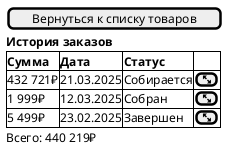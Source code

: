 @startsalt История заказов
{
  [Вернуться к списку товаров]
  <b>История заказов
  {#
    <b>Сумма | <b>Дата    | <b>Статус  | .
    432 721₽ | 21.03.2025 | Собирается | [<&fullscreen-enter>]
    1 999₽   | 12.03.2025 | Собран     | [<&fullscreen-enter>]
    5 499₽   | 23.02.2025 | Завершен   | [<&fullscreen-enter>]
  }
  Всего: 440 219₽
}
@endsalt
